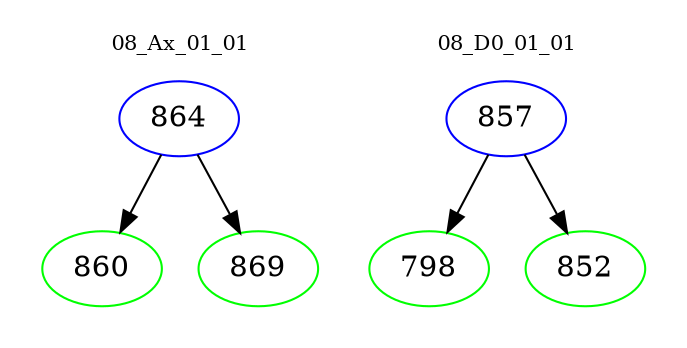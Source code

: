 digraph{
subgraph cluster_0 {
color = white
label = "08_Ax_01_01";
fontsize=10;
T0_864 [label="864", color="blue"]
T0_864 -> T0_860 [color="black"]
T0_860 [label="860", color="green"]
T0_864 -> T0_869 [color="black"]
T0_869 [label="869", color="green"]
}
subgraph cluster_1 {
color = white
label = "08_D0_01_01";
fontsize=10;
T1_857 [label="857", color="blue"]
T1_857 -> T1_798 [color="black"]
T1_798 [label="798", color="green"]
T1_857 -> T1_852 [color="black"]
T1_852 [label="852", color="green"]
}
}
